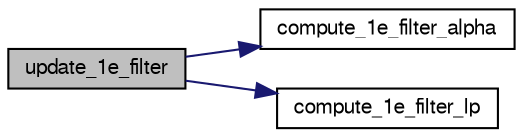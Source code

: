 digraph "update_1e_filter"
{
  edge [fontname="FreeSans",fontsize="10",labelfontname="FreeSans",labelfontsize="10"];
  node [fontname="FreeSans",fontsize="10",shape=record];
  rankdir="LR";
  Node1 [label="update_1e_filter",height=0.2,width=0.4,color="black", fillcolor="grey75", style="filled", fontcolor="black"];
  Node1 -> Node2 [color="midnightblue",fontsize="10",style="solid",fontname="FreeSans"];
  Node2 [label="compute_1e_filter_alpha",height=0.2,width=0.4,color="black", fillcolor="white", style="filled",URL="$1e__filter_8h.html#aaa9eccba43c7a1dc898eb614cb786bc5",tooltip="Compute Alpha for a given One Euro Filter and a given cutoff frequency. "];
  Node1 -> Node3 [color="midnightblue",fontsize="10",style="solid",fontname="FreeSans"];
  Node3 [label="compute_1e_filter_lp",height=0.2,width=0.4,color="black", fillcolor="white", style="filled",URL="$1e__filter_8h.html#a31b91fa161d0ee0aef7b6106dd6f75df",tooltip="Filter a float using the given low-pass filter and the given alpha value. "];
}
